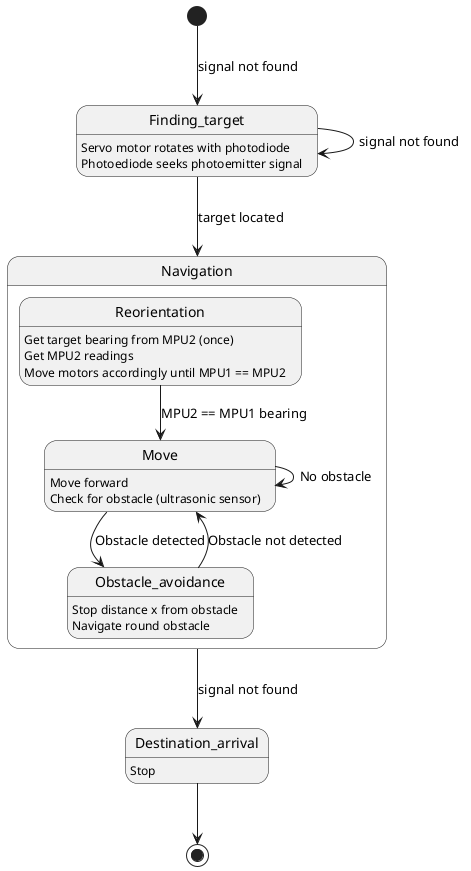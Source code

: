 @startuml robot_car

[*] --> Finding_target : signal not found
Finding_target --> Finding_target : signal not found
Finding_target : Servo motor rotates with photodiode
Finding_target : Photoediode seeks photoemitter signal
Finding_target --> Navigation : target located


state Navigation{
    Reorientation : Get target bearing from MPU2 (once)
    Reorientation : Get MPU2 readings
    Reorientation : Move motors accordingly until MPU1 == MPU2
    Reorientation --> Move : MPU2 == MPU1 bearing

    Move : Move forward 
    Move : Check for obstacle (ultrasonic sensor)
    Move --> Move : No obstacle

    Move --> Obstacle_avoidance : Obstacle detected
    Obstacle_avoidance : Stop distance x from obstacle
    Obstacle_avoidance : Navigate round obstacle
    Obstacle_avoidance --> Move : Obstacle not detected
}

Navigation --> Destination_arrival : signal not found
Destination_arrival : Stop

Destination_arrival --> [*]
@enduml